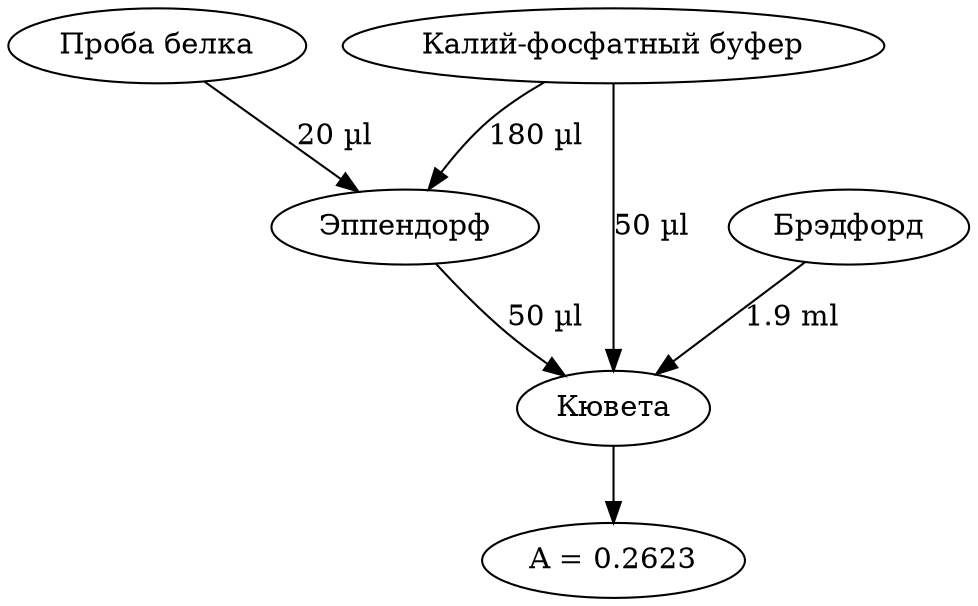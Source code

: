 digraph G {
Protein[label="Проба белка"];
Buffer[label="Калий-фосфатный буфер"];
Eppendorf[label="Эппендорф"];
Br[label="Брэдфорд"];
K[label="Кювета"];
Protein->Eppendorf[label="20 µl"];
Buffer->Eppendorf[label="180 µl"];
Eppendorf->K[label="50 µl"];
Buffer->K[label="50 µl"];
Br->K[label="1.9 ml"];
K->Result;
Result[label="A = 0.2623"];
}

